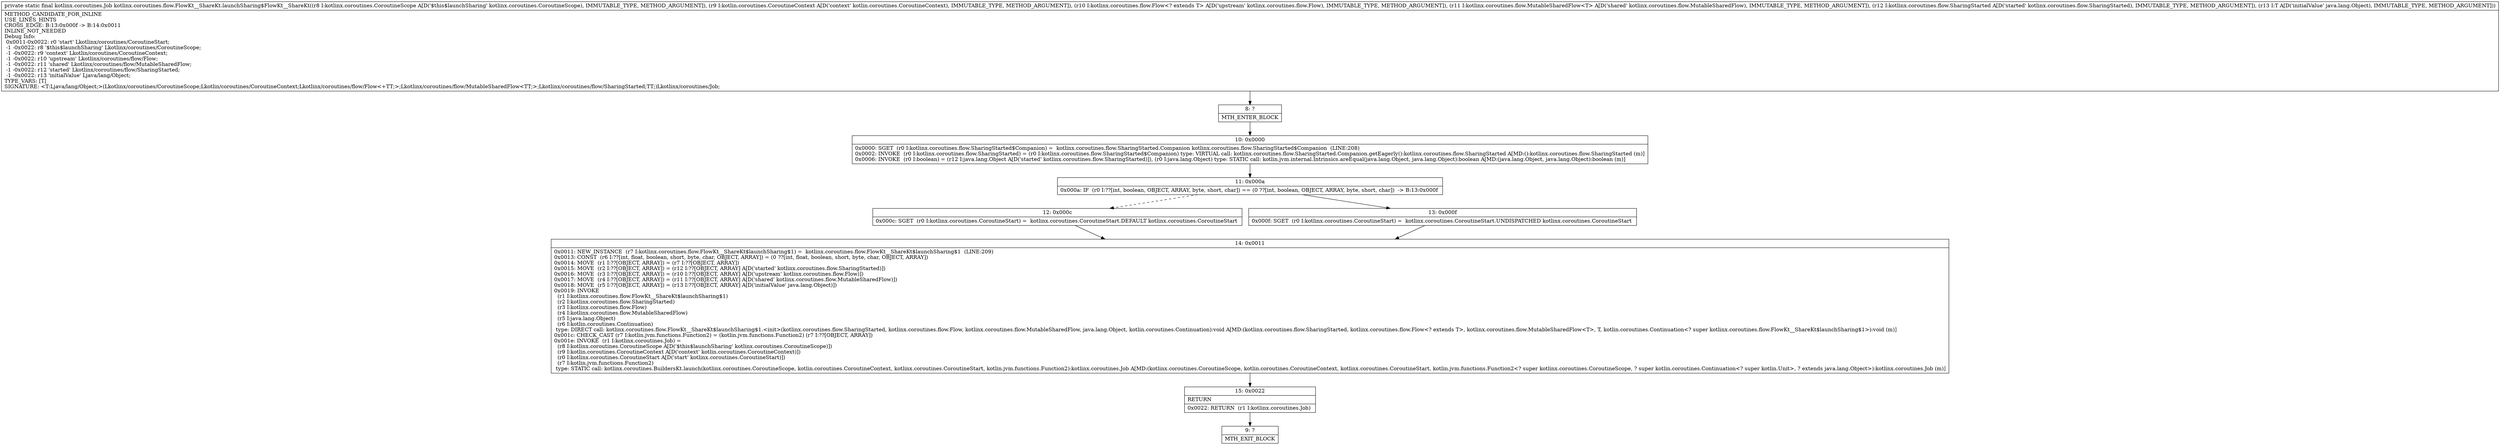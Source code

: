 digraph "CFG forkotlinx.coroutines.flow.FlowKt__ShareKt.launchSharing$FlowKt__ShareKt(Lkotlinx\/coroutines\/CoroutineScope;Lkotlin\/coroutines\/CoroutineContext;Lkotlinx\/coroutines\/flow\/Flow;Lkotlinx\/coroutines\/flow\/MutableSharedFlow;Lkotlinx\/coroutines\/flow\/SharingStarted;Ljava\/lang\/Object;)Lkotlinx\/coroutines\/Job;" {
Node_8 [shape=record,label="{8\:\ ?|MTH_ENTER_BLOCK\l}"];
Node_10 [shape=record,label="{10\:\ 0x0000|0x0000: SGET  (r0 I:kotlinx.coroutines.flow.SharingStarted$Companion) =  kotlinx.coroutines.flow.SharingStarted.Companion kotlinx.coroutines.flow.SharingStarted$Companion  (LINE:208)\l0x0002: INVOKE  (r0 I:kotlinx.coroutines.flow.SharingStarted) = (r0 I:kotlinx.coroutines.flow.SharingStarted$Companion) type: VIRTUAL call: kotlinx.coroutines.flow.SharingStarted.Companion.getEagerly():kotlinx.coroutines.flow.SharingStarted A[MD:():kotlinx.coroutines.flow.SharingStarted (m)]\l0x0006: INVOKE  (r0 I:boolean) = (r12 I:java.lang.Object A[D('started' kotlinx.coroutines.flow.SharingStarted)]), (r0 I:java.lang.Object) type: STATIC call: kotlin.jvm.internal.Intrinsics.areEqual(java.lang.Object, java.lang.Object):boolean A[MD:(java.lang.Object, java.lang.Object):boolean (m)]\l}"];
Node_11 [shape=record,label="{11\:\ 0x000a|0x000a: IF  (r0 I:??[int, boolean, OBJECT, ARRAY, byte, short, char]) == (0 ??[int, boolean, OBJECT, ARRAY, byte, short, char])  \-\> B:13:0x000f \l}"];
Node_12 [shape=record,label="{12\:\ 0x000c|0x000c: SGET  (r0 I:kotlinx.coroutines.CoroutineStart) =  kotlinx.coroutines.CoroutineStart.DEFAULT kotlinx.coroutines.CoroutineStart \l}"];
Node_14 [shape=record,label="{14\:\ 0x0011|0x0011: NEW_INSTANCE  (r7 I:kotlinx.coroutines.flow.FlowKt__ShareKt$launchSharing$1) =  kotlinx.coroutines.flow.FlowKt__ShareKt$launchSharing$1  (LINE:209)\l0x0013: CONST  (r6 I:??[int, float, boolean, short, byte, char, OBJECT, ARRAY]) = (0 ??[int, float, boolean, short, byte, char, OBJECT, ARRAY]) \l0x0014: MOVE  (r1 I:??[OBJECT, ARRAY]) = (r7 I:??[OBJECT, ARRAY]) \l0x0015: MOVE  (r2 I:??[OBJECT, ARRAY]) = (r12 I:??[OBJECT, ARRAY] A[D('started' kotlinx.coroutines.flow.SharingStarted)]) \l0x0016: MOVE  (r3 I:??[OBJECT, ARRAY]) = (r10 I:??[OBJECT, ARRAY] A[D('upstream' kotlinx.coroutines.flow.Flow)]) \l0x0017: MOVE  (r4 I:??[OBJECT, ARRAY]) = (r11 I:??[OBJECT, ARRAY] A[D('shared' kotlinx.coroutines.flow.MutableSharedFlow)]) \l0x0018: MOVE  (r5 I:??[OBJECT, ARRAY]) = (r13 I:??[OBJECT, ARRAY] A[D('initialValue' java.lang.Object)]) \l0x0019: INVOKE  \l  (r1 I:kotlinx.coroutines.flow.FlowKt__ShareKt$launchSharing$1)\l  (r2 I:kotlinx.coroutines.flow.SharingStarted)\l  (r3 I:kotlinx.coroutines.flow.Flow)\l  (r4 I:kotlinx.coroutines.flow.MutableSharedFlow)\l  (r5 I:java.lang.Object)\l  (r6 I:kotlin.coroutines.Continuation)\l type: DIRECT call: kotlinx.coroutines.flow.FlowKt__ShareKt$launchSharing$1.\<init\>(kotlinx.coroutines.flow.SharingStarted, kotlinx.coroutines.flow.Flow, kotlinx.coroutines.flow.MutableSharedFlow, java.lang.Object, kotlin.coroutines.Continuation):void A[MD:(kotlinx.coroutines.flow.SharingStarted, kotlinx.coroutines.flow.Flow\<? extends T\>, kotlinx.coroutines.flow.MutableSharedFlow\<T\>, T, kotlin.coroutines.Continuation\<? super kotlinx.coroutines.flow.FlowKt__ShareKt$launchSharing$1\>):void (m)]\l0x001c: CHECK_CAST (r7 I:kotlin.jvm.functions.Function2) = (kotlin.jvm.functions.Function2) (r7 I:??[OBJECT, ARRAY]) \l0x001e: INVOKE  (r1 I:kotlinx.coroutines.Job) = \l  (r8 I:kotlinx.coroutines.CoroutineScope A[D('$this$launchSharing' kotlinx.coroutines.CoroutineScope)])\l  (r9 I:kotlin.coroutines.CoroutineContext A[D('context' kotlin.coroutines.CoroutineContext)])\l  (r0 I:kotlinx.coroutines.CoroutineStart A[D('start' kotlinx.coroutines.CoroutineStart)])\l  (r7 I:kotlin.jvm.functions.Function2)\l type: STATIC call: kotlinx.coroutines.BuildersKt.launch(kotlinx.coroutines.CoroutineScope, kotlin.coroutines.CoroutineContext, kotlinx.coroutines.CoroutineStart, kotlin.jvm.functions.Function2):kotlinx.coroutines.Job A[MD:(kotlinx.coroutines.CoroutineScope, kotlin.coroutines.CoroutineContext, kotlinx.coroutines.CoroutineStart, kotlin.jvm.functions.Function2\<? super kotlinx.coroutines.CoroutineScope, ? super kotlin.coroutines.Continuation\<? super kotlin.Unit\>, ? extends java.lang.Object\>):kotlinx.coroutines.Job (m)]\l}"];
Node_15 [shape=record,label="{15\:\ 0x0022|RETURN\l|0x0022: RETURN  (r1 I:kotlinx.coroutines.Job) \l}"];
Node_9 [shape=record,label="{9\:\ ?|MTH_EXIT_BLOCK\l}"];
Node_13 [shape=record,label="{13\:\ 0x000f|0x000f: SGET  (r0 I:kotlinx.coroutines.CoroutineStart) =  kotlinx.coroutines.CoroutineStart.UNDISPATCHED kotlinx.coroutines.CoroutineStart \l}"];
MethodNode[shape=record,label="{private static final kotlinx.coroutines.Job kotlinx.coroutines.flow.FlowKt__ShareKt.launchSharing$FlowKt__ShareKt((r8 I:kotlinx.coroutines.CoroutineScope A[D('$this$launchSharing' kotlinx.coroutines.CoroutineScope), IMMUTABLE_TYPE, METHOD_ARGUMENT]), (r9 I:kotlin.coroutines.CoroutineContext A[D('context' kotlin.coroutines.CoroutineContext), IMMUTABLE_TYPE, METHOD_ARGUMENT]), (r10 I:kotlinx.coroutines.flow.Flow\<? extends T\> A[D('upstream' kotlinx.coroutines.flow.Flow), IMMUTABLE_TYPE, METHOD_ARGUMENT]), (r11 I:kotlinx.coroutines.flow.MutableSharedFlow\<T\> A[D('shared' kotlinx.coroutines.flow.MutableSharedFlow), IMMUTABLE_TYPE, METHOD_ARGUMENT]), (r12 I:kotlinx.coroutines.flow.SharingStarted A[D('started' kotlinx.coroutines.flow.SharingStarted), IMMUTABLE_TYPE, METHOD_ARGUMENT]), (r13 I:T A[D('initialValue' java.lang.Object), IMMUTABLE_TYPE, METHOD_ARGUMENT]))  | METHOD_CANDIDATE_FOR_INLINE\lUSE_LINES_HINTS\lCROSS_EDGE: B:13:0x000f \-\> B:14:0x0011\lINLINE_NOT_NEEDED\lDebug Info:\l  0x0011\-0x0022: r0 'start' Lkotlinx\/coroutines\/CoroutineStart;\l  \-1 \-0x0022: r8 '$this$launchSharing' Lkotlinx\/coroutines\/CoroutineScope;\l  \-1 \-0x0022: r9 'context' Lkotlin\/coroutines\/CoroutineContext;\l  \-1 \-0x0022: r10 'upstream' Lkotlinx\/coroutines\/flow\/Flow;\l  \-1 \-0x0022: r11 'shared' Lkotlinx\/coroutines\/flow\/MutableSharedFlow;\l  \-1 \-0x0022: r12 'started' Lkotlinx\/coroutines\/flow\/SharingStarted;\l  \-1 \-0x0022: r13 'initialValue' Ljava\/lang\/Object;\lTYPE_VARS: [T]\lSIGNATURE: \<T:Ljava\/lang\/Object;\>(Lkotlinx\/coroutines\/CoroutineScope;Lkotlin\/coroutines\/CoroutineContext;Lkotlinx\/coroutines\/flow\/Flow\<+TT;\>;Lkotlinx\/coroutines\/flow\/MutableSharedFlow\<TT;\>;Lkotlinx\/coroutines\/flow\/SharingStarted;TT;)Lkotlinx\/coroutines\/Job;\l}"];
MethodNode -> Node_8;Node_8 -> Node_10;
Node_10 -> Node_11;
Node_11 -> Node_12[style=dashed];
Node_11 -> Node_13;
Node_12 -> Node_14;
Node_14 -> Node_15;
Node_15 -> Node_9;
Node_13 -> Node_14;
}

